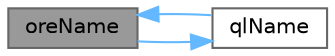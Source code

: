 digraph "oreName"
{
 // INTERACTIVE_SVG=YES
 // LATEX_PDF_SIZE
  bgcolor="transparent";
  edge [fontname=Helvetica,fontsize=10,labelfontname=Helvetica,labelfontsize=10];
  node [fontname=Helvetica,fontsize=10,shape=box,height=0.2,width=0.4];
  rankdir="LR";
  Node1 [label="oreName",height=0.2,width=0.4,color="gray40", fillcolor="grey60", style="filled", fontcolor="black",tooltip="throws if qlName is not known"];
  Node1 -> Node2 [color="steelblue1",style="solid"];
  Node2 [label="qlName",height=0.2,width=0.4,color="grey40", fillcolor="white", style="filled",URL="$classore_1_1data_1_1_index_name_translator.html#af63dca04d592a404524bffa894d36e53",tooltip="throws if oreName is not known"];
  Node2 -> Node1 [color="steelblue1",style="solid"];
}
